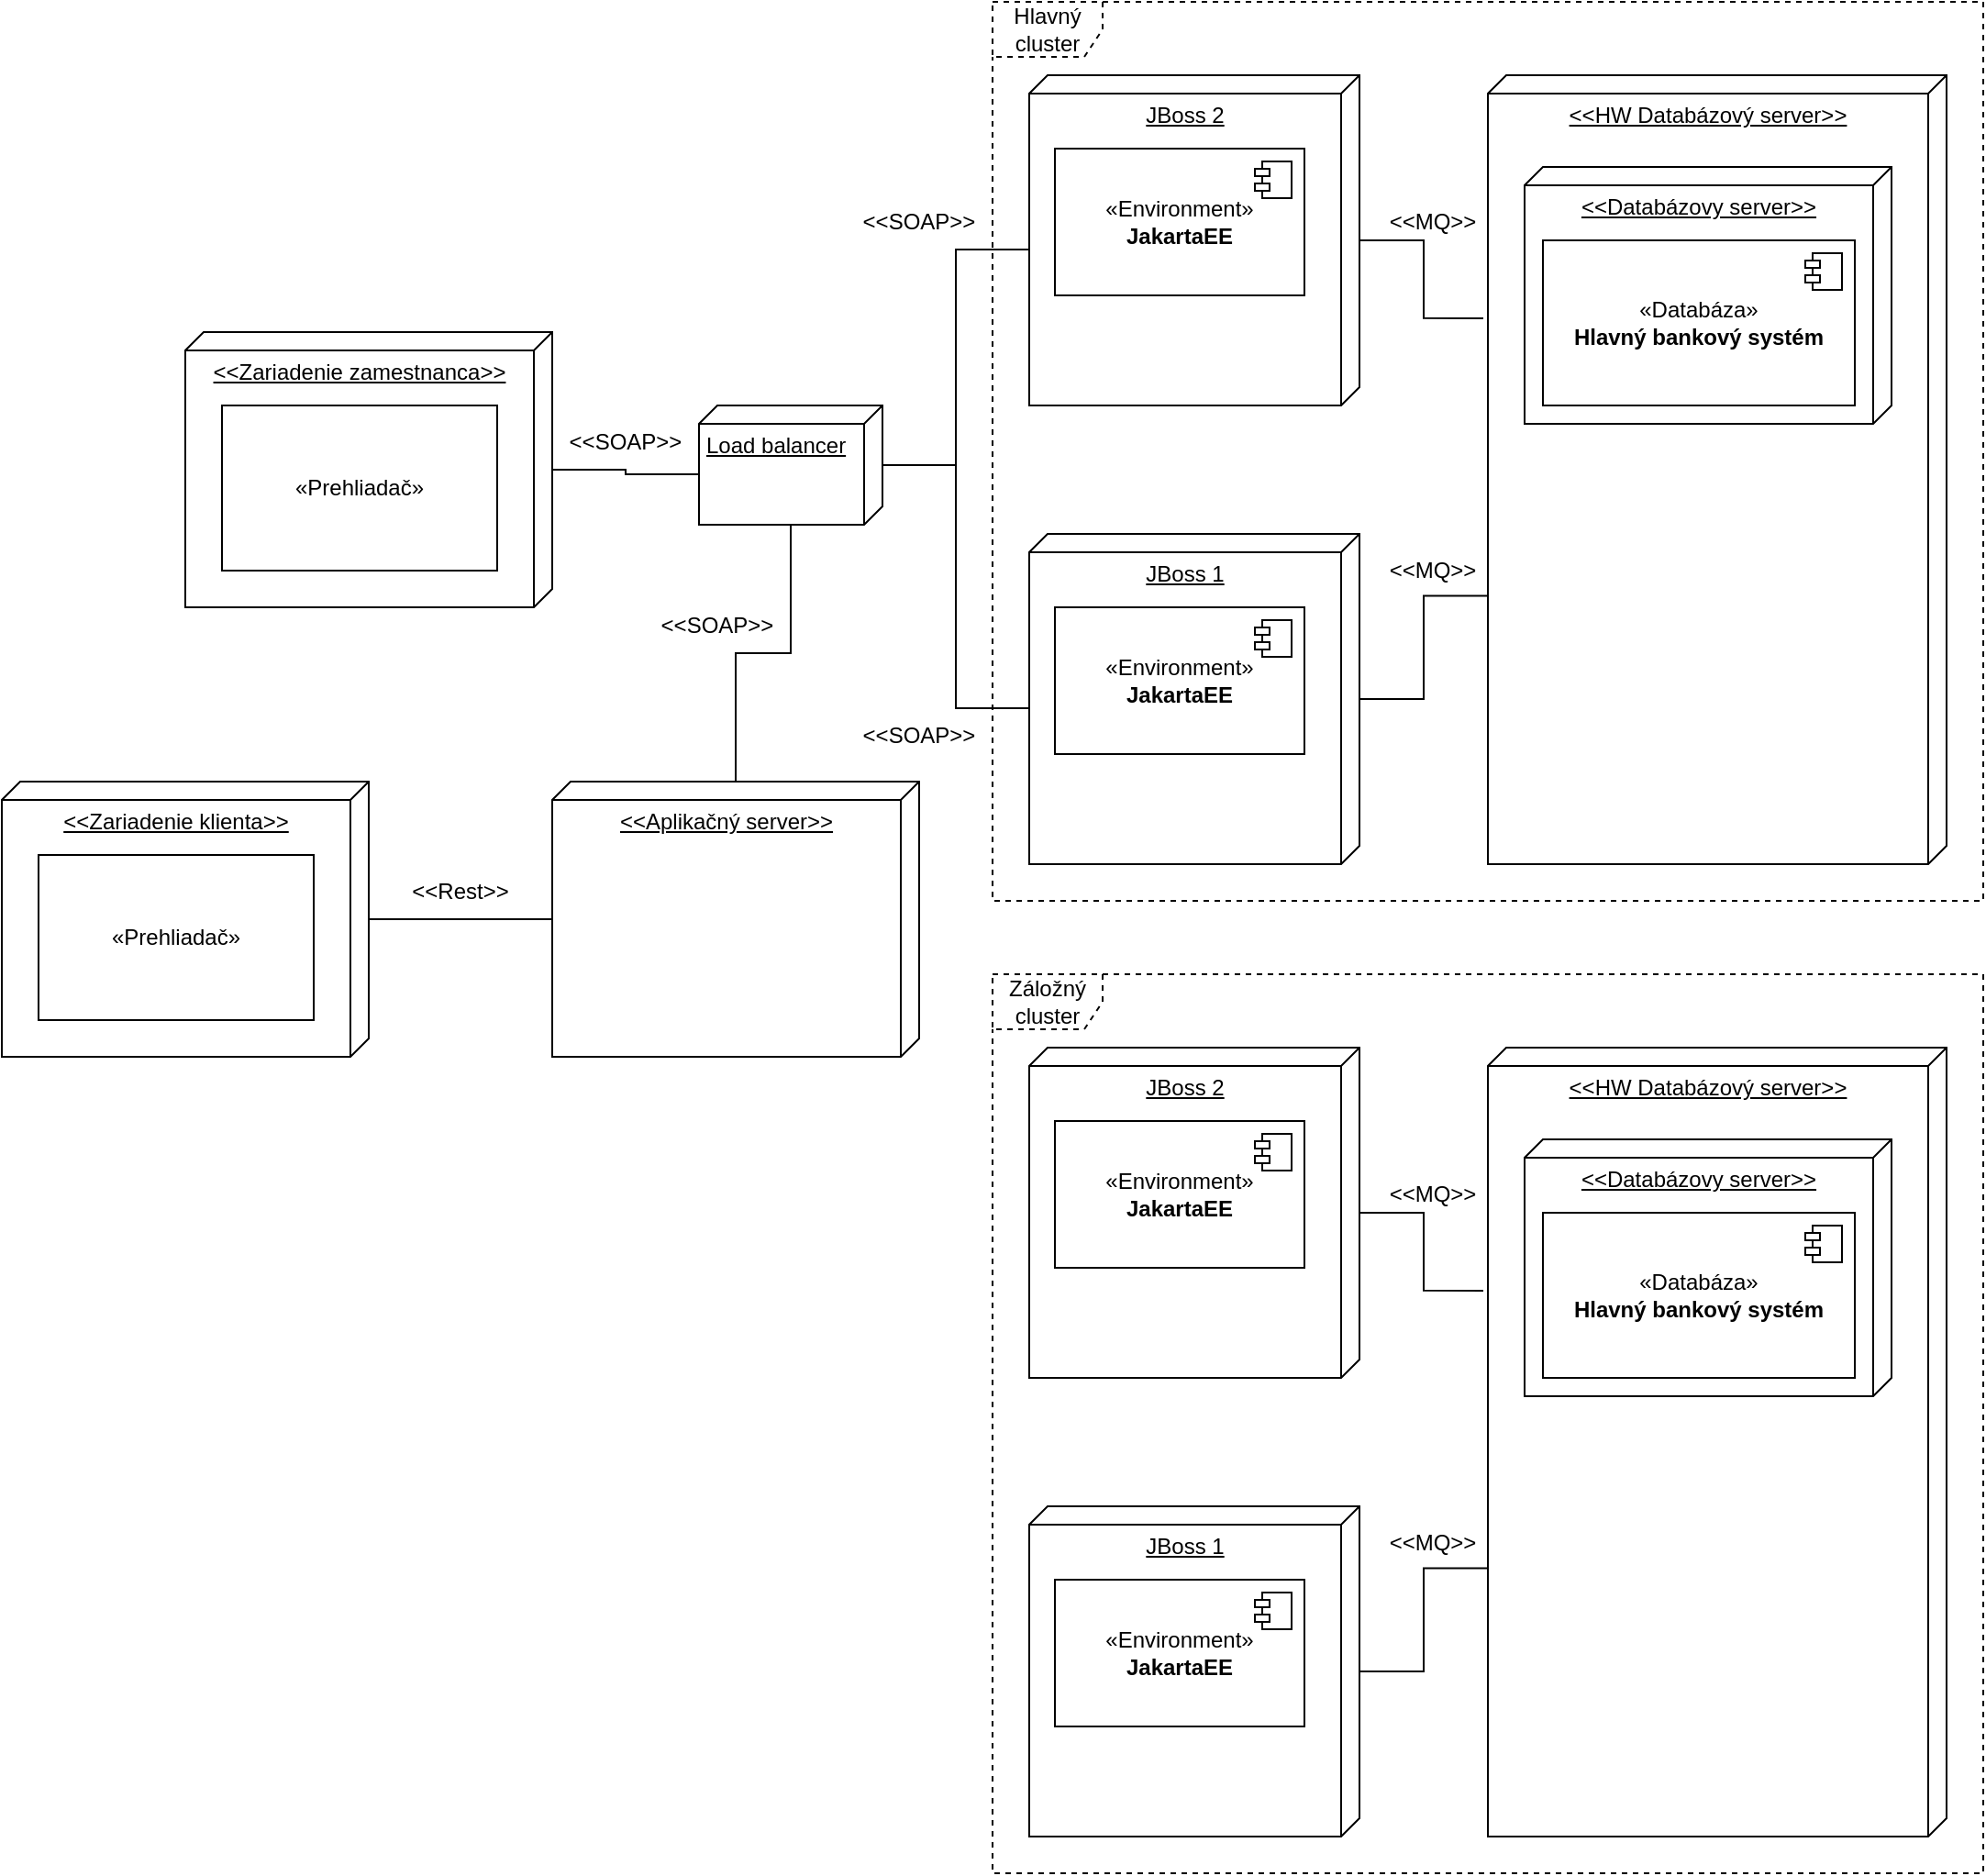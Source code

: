 <mxfile version="28.2.5">
  <diagram name="Page-1" id="uiE4c2LsK8ZdXOrGPtIN">
    <mxGraphModel dx="1895" dy="1036" grid="1" gridSize="10" guides="1" tooltips="1" connect="1" arrows="1" fold="1" page="1" pageScale="1" pageWidth="827" pageHeight="1169" background="none" math="0" shadow="0">
      <root>
        <mxCell id="0" />
        <mxCell id="1" parent="0" />
        <mxCell id="RWcylNodCYkMwrku70u5-18" style="edgeStyle=orthogonalEdgeStyle;rounded=0;orthogonalLoop=1;jettySize=auto;html=1;endArrow=none;endFill=0;entryX=0.66;entryY=0.991;entryDx=0;entryDy=0;entryPerimeter=0;" parent="1" source="RWcylNodCYkMwrku70u5-1" target="RWcylNodCYkMwrku70u5-3" edge="1">
          <mxGeometry relative="1" as="geometry" />
        </mxCell>
        <mxCell id="RWcylNodCYkMwrku70u5-1" value="JBoss 1" style="verticalAlign=top;align=center;spacingTop=8;spacingLeft=2;spacingRight=12;shape=cube;size=10;direction=south;fontStyle=4;html=1;whiteSpace=wrap;" parent="1" vertex="1">
          <mxGeometry x="840" y="310" width="180" height="180" as="geometry" />
        </mxCell>
        <mxCell id="RWcylNodCYkMwrku70u5-2" value="JBoss 2" style="verticalAlign=top;align=center;spacingTop=8;spacingLeft=2;spacingRight=12;shape=cube;size=10;direction=south;fontStyle=4;html=1;whiteSpace=wrap;" parent="1" vertex="1">
          <mxGeometry x="840" y="60" width="180" height="180" as="geometry" />
        </mxCell>
        <mxCell id="RWcylNodCYkMwrku70u5-3" value="&amp;lt;&amp;lt;HW Databázový server&amp;gt;&amp;gt;" style="verticalAlign=top;align=center;spacingTop=8;spacingLeft=2;spacingRight=12;shape=cube;size=10;direction=south;fontStyle=4;html=1;whiteSpace=wrap;" parent="1" vertex="1">
          <mxGeometry x="1090" y="60" width="250" height="430" as="geometry" />
        </mxCell>
        <mxCell id="RWcylNodCYkMwrku70u5-5" value="&amp;lt;&amp;lt;Databázovy server&amp;gt;&amp;gt;" style="verticalAlign=top;align=center;spacingTop=8;spacingLeft=2;spacingRight=12;shape=cube;size=10;direction=south;fontStyle=4;html=1;whiteSpace=wrap;" parent="1" vertex="1">
          <mxGeometry x="1110" y="110" width="200" height="140" as="geometry" />
        </mxCell>
        <mxCell id="RWcylNodCYkMwrku70u5-8" value="«Databáza»&lt;br&gt;&lt;b&gt;Hlavný bankový systém&lt;/b&gt;" style="html=1;dropTarget=0;whiteSpace=wrap;" parent="1" vertex="1">
          <mxGeometry x="1120" y="150" width="170" height="90" as="geometry" />
        </mxCell>
        <mxCell id="RWcylNodCYkMwrku70u5-9" value="" style="shape=module;jettyWidth=8;jettyHeight=4;" parent="RWcylNodCYkMwrku70u5-8" vertex="1">
          <mxGeometry x="1" width="20" height="20" relative="1" as="geometry">
            <mxPoint x="-27" y="7" as="offset" />
          </mxGeometry>
        </mxCell>
        <mxCell id="v1jmXOaI3oIM4jCo9ueC-17" style="edgeStyle=orthogonalEdgeStyle;rounded=0;orthogonalLoop=1;jettySize=auto;html=1;endArrow=none;endFill=0;" parent="1" source="RWcylNodCYkMwrku70u5-11" target="v1jmXOaI3oIM4jCo9ueC-10" edge="1">
          <mxGeometry relative="1" as="geometry" />
        </mxCell>
        <mxCell id="RWcylNodCYkMwrku70u5-11" value="&amp;lt;&amp;lt;Zariadenie klienta&amp;gt;&amp;gt;" style="verticalAlign=top;align=center;spacingTop=8;spacingLeft=2;spacingRight=12;shape=cube;size=10;direction=south;fontStyle=4;html=1;whiteSpace=wrap;" parent="1" vertex="1">
          <mxGeometry x="280" y="445" width="200" height="150" as="geometry" />
        </mxCell>
        <mxCell id="RWcylNodCYkMwrku70u5-12" value="«Prehliadač»" style="html=1;dropTarget=0;whiteSpace=wrap;" parent="1" vertex="1">
          <mxGeometry x="300" y="485" width="150" height="90" as="geometry" />
        </mxCell>
        <mxCell id="RWcylNodCYkMwrku70u5-14" value="&amp;lt;&amp;lt;Zariadenie zamestnanca&amp;gt;&amp;gt;" style="verticalAlign=top;align=center;spacingTop=8;spacingLeft=2;spacingRight=12;shape=cube;size=10;direction=south;fontStyle=4;html=1;whiteSpace=wrap;" parent="1" vertex="1">
          <mxGeometry x="380" y="200" width="200" height="150" as="geometry" />
        </mxCell>
        <mxCell id="RWcylNodCYkMwrku70u5-15" value="«Prehliadač»" style="html=1;dropTarget=0;whiteSpace=wrap;" parent="1" vertex="1">
          <mxGeometry x="400" y="240" width="150" height="90" as="geometry" />
        </mxCell>
        <mxCell id="RWcylNodCYkMwrku70u5-19" style="edgeStyle=orthogonalEdgeStyle;rounded=0;orthogonalLoop=1;jettySize=auto;html=1;entryX=0.308;entryY=1.01;entryDx=0;entryDy=0;entryPerimeter=0;endArrow=none;endFill=0;" parent="1" source="RWcylNodCYkMwrku70u5-2" target="RWcylNodCYkMwrku70u5-3" edge="1">
          <mxGeometry relative="1" as="geometry" />
        </mxCell>
        <mxCell id="RWcylNodCYkMwrku70u5-20" value="&amp;lt;&amp;lt;MQ&amp;gt;&amp;gt;" style="text;html=1;strokeColor=none;fillColor=none;align=center;verticalAlign=middle;whiteSpace=wrap;overflow=hidden;" parent="1" vertex="1">
          <mxGeometry x="1020" y="130" width="80" height="20" as="geometry" />
        </mxCell>
        <mxCell id="RWcylNodCYkMwrku70u5-21" value="&amp;lt;&amp;lt;MQ&amp;gt;&amp;gt;" style="text;html=1;strokeColor=none;fillColor=none;align=center;verticalAlign=middle;whiteSpace=wrap;overflow=hidden;" parent="1" vertex="1">
          <mxGeometry x="1020" y="320" width="80" height="20" as="geometry" />
        </mxCell>
        <mxCell id="v1jmXOaI3oIM4jCo9ueC-5" value="«Environment»&lt;br&gt;&lt;b&gt;JakartaEE&lt;/b&gt;" style="html=1;dropTarget=0;whiteSpace=wrap;" parent="1" vertex="1">
          <mxGeometry x="854" y="100" width="136" height="80" as="geometry" />
        </mxCell>
        <mxCell id="v1jmXOaI3oIM4jCo9ueC-6" value="" style="shape=module;jettyWidth=8;jettyHeight=4;" parent="v1jmXOaI3oIM4jCo9ueC-5" vertex="1">
          <mxGeometry x="1" width="20" height="20" relative="1" as="geometry">
            <mxPoint x="-27" y="7" as="offset" />
          </mxGeometry>
        </mxCell>
        <mxCell id="v1jmXOaI3oIM4jCo9ueC-7" value="«Environment»&lt;br&gt;&lt;b&gt;JakartaEE&lt;/b&gt;" style="html=1;dropTarget=0;whiteSpace=wrap;" parent="1" vertex="1">
          <mxGeometry x="854" y="350" width="136" height="80" as="geometry" />
        </mxCell>
        <mxCell id="v1jmXOaI3oIM4jCo9ueC-8" value="" style="shape=module;jettyWidth=8;jettyHeight=4;" parent="v1jmXOaI3oIM4jCo9ueC-7" vertex="1">
          <mxGeometry x="1" width="20" height="20" relative="1" as="geometry">
            <mxPoint x="-27" y="7" as="offset" />
          </mxGeometry>
        </mxCell>
        <mxCell id="v1jmXOaI3oIM4jCo9ueC-21" style="edgeStyle=orthogonalEdgeStyle;rounded=0;orthogonalLoop=1;jettySize=auto;html=1;endArrow=none;endFill=0;" parent="1" source="v1jmXOaI3oIM4jCo9ueC-10" target="v1jmXOaI3oIM4jCo9ueC-12" edge="1">
          <mxGeometry relative="1" as="geometry" />
        </mxCell>
        <mxCell id="v1jmXOaI3oIM4jCo9ueC-10" value="&amp;lt;&amp;lt;Aplikačný server&amp;gt;&amp;gt;" style="verticalAlign=top;align=center;spacingTop=8;spacingLeft=2;spacingRight=12;shape=cube;size=10;direction=south;fontStyle=4;html=1;whiteSpace=wrap;" parent="1" vertex="1">
          <mxGeometry x="580" y="445" width="200" height="150" as="geometry" />
        </mxCell>
        <mxCell id="v1jmXOaI3oIM4jCo9ueC-12" value="Load balancer" style="verticalAlign=top;align=left;spacingTop=8;spacingLeft=2;spacingRight=12;shape=cube;size=10;direction=south;fontStyle=4;html=1;whiteSpace=wrap;" parent="1" vertex="1">
          <mxGeometry x="660" y="240" width="100" height="65" as="geometry" />
        </mxCell>
        <mxCell id="v1jmXOaI3oIM4jCo9ueC-13" style="edgeStyle=orthogonalEdgeStyle;rounded=0;orthogonalLoop=1;jettySize=auto;html=1;entryX=0;entryY=0;entryDx=95;entryDy=180;entryPerimeter=0;endArrow=none;endFill=0;" parent="1" source="v1jmXOaI3oIM4jCo9ueC-12" target="RWcylNodCYkMwrku70u5-2" edge="1">
          <mxGeometry relative="1" as="geometry" />
        </mxCell>
        <mxCell id="v1jmXOaI3oIM4jCo9ueC-14" style="edgeStyle=orthogonalEdgeStyle;rounded=0;orthogonalLoop=1;jettySize=auto;html=1;entryX=0;entryY=0;entryDx=95;entryDy=180;entryPerimeter=0;endArrow=none;endFill=0;" parent="1" source="v1jmXOaI3oIM4jCo9ueC-12" target="RWcylNodCYkMwrku70u5-1" edge="1">
          <mxGeometry relative="1" as="geometry" />
        </mxCell>
        <mxCell id="v1jmXOaI3oIM4jCo9ueC-15" style="edgeStyle=orthogonalEdgeStyle;rounded=0;orthogonalLoop=1;jettySize=auto;html=1;entryX=0;entryY=0;entryDx=37.5;entryDy=100;entryPerimeter=0;endArrow=none;endFill=0;" parent="1" source="RWcylNodCYkMwrku70u5-14" target="v1jmXOaI3oIM4jCo9ueC-12" edge="1">
          <mxGeometry relative="1" as="geometry" />
        </mxCell>
        <mxCell id="v1jmXOaI3oIM4jCo9ueC-16" value="&amp;lt;&amp;lt;SOAP&amp;gt;&amp;gt;" style="text;html=1;strokeColor=none;fillColor=none;align=center;verticalAlign=middle;whiteSpace=wrap;overflow=hidden;" parent="1" vertex="1">
          <mxGeometry x="580" y="250" width="80" height="20" as="geometry" />
        </mxCell>
        <mxCell id="v1jmXOaI3oIM4jCo9ueC-18" value="&amp;lt;&amp;lt;Rest&amp;gt;&amp;gt;" style="text;html=1;strokeColor=none;fillColor=none;align=center;verticalAlign=middle;whiteSpace=wrap;overflow=hidden;" parent="1" vertex="1">
          <mxGeometry x="490" y="495" width="80" height="20" as="geometry" />
        </mxCell>
        <mxCell id="v1jmXOaI3oIM4jCo9ueC-22" value="&amp;lt;&amp;lt;SOAP&amp;gt;&amp;gt;" style="text;html=1;strokeColor=none;fillColor=none;align=center;verticalAlign=middle;whiteSpace=wrap;overflow=hidden;" parent="1" vertex="1">
          <mxGeometry x="630" y="350" width="80" height="20" as="geometry" />
        </mxCell>
        <mxCell id="v1jmXOaI3oIM4jCo9ueC-23" value="&amp;lt;&amp;lt;SOAP&amp;gt;&amp;gt;" style="text;html=1;strokeColor=none;fillColor=none;align=center;verticalAlign=middle;whiteSpace=wrap;overflow=hidden;" parent="1" vertex="1">
          <mxGeometry x="740" y="410" width="80" height="20" as="geometry" />
        </mxCell>
        <mxCell id="v1jmXOaI3oIM4jCo9ueC-24" value="&amp;lt;&amp;lt;SOAP&amp;gt;&amp;gt;" style="text;html=1;strokeColor=none;fillColor=none;align=center;verticalAlign=middle;whiteSpace=wrap;overflow=hidden;" parent="1" vertex="1">
          <mxGeometry x="740" y="130" width="80" height="20" as="geometry" />
        </mxCell>
        <mxCell id="v1jmXOaI3oIM4jCo9ueC-26" value="Hlavný cluster" style="shape=umlFrame;whiteSpace=wrap;html=1;pointerEvents=0;dashed=1;" parent="1" vertex="1">
          <mxGeometry x="820" y="20" width="540" height="490" as="geometry" />
        </mxCell>
        <mxCell id="v1jmXOaI3oIM4jCo9ueC-27" style="edgeStyle=orthogonalEdgeStyle;rounded=0;orthogonalLoop=1;jettySize=auto;html=1;endArrow=none;endFill=0;entryX=0.66;entryY=0.991;entryDx=0;entryDy=0;entryPerimeter=0;" parent="1" source="v1jmXOaI3oIM4jCo9ueC-28" target="v1jmXOaI3oIM4jCo9ueC-30" edge="1">
          <mxGeometry relative="1" as="geometry" />
        </mxCell>
        <mxCell id="v1jmXOaI3oIM4jCo9ueC-28" value="JBoss 1" style="verticalAlign=top;align=center;spacingTop=8;spacingLeft=2;spacingRight=12;shape=cube;size=10;direction=south;fontStyle=4;html=1;whiteSpace=wrap;" parent="1" vertex="1">
          <mxGeometry x="840" y="840" width="180" height="180" as="geometry" />
        </mxCell>
        <mxCell id="v1jmXOaI3oIM4jCo9ueC-29" value="JBoss 2" style="verticalAlign=top;align=center;spacingTop=8;spacingLeft=2;spacingRight=12;shape=cube;size=10;direction=south;fontStyle=4;html=1;whiteSpace=wrap;" parent="1" vertex="1">
          <mxGeometry x="840" y="590" width="180" height="180" as="geometry" />
        </mxCell>
        <mxCell id="v1jmXOaI3oIM4jCo9ueC-30" value="&amp;lt;&amp;lt;HW Databázový server&amp;gt;&amp;gt;" style="verticalAlign=top;align=center;spacingTop=8;spacingLeft=2;spacingRight=12;shape=cube;size=10;direction=south;fontStyle=4;html=1;whiteSpace=wrap;" parent="1" vertex="1">
          <mxGeometry x="1090" y="590" width="250" height="430" as="geometry" />
        </mxCell>
        <mxCell id="v1jmXOaI3oIM4jCo9ueC-31" value="&amp;lt;&amp;lt;Databázovy server&amp;gt;&amp;gt;" style="verticalAlign=top;align=center;spacingTop=8;spacingLeft=2;spacingRight=12;shape=cube;size=10;direction=south;fontStyle=4;html=1;whiteSpace=wrap;" parent="1" vertex="1">
          <mxGeometry x="1110" y="640" width="200" height="140" as="geometry" />
        </mxCell>
        <mxCell id="v1jmXOaI3oIM4jCo9ueC-32" value="«Databáza»&lt;br&gt;&lt;b&gt;Hlavný bankový systém&lt;/b&gt;" style="html=1;dropTarget=0;whiteSpace=wrap;" parent="1" vertex="1">
          <mxGeometry x="1120" y="680" width="170" height="90" as="geometry" />
        </mxCell>
        <mxCell id="v1jmXOaI3oIM4jCo9ueC-33" value="" style="shape=module;jettyWidth=8;jettyHeight=4;" parent="v1jmXOaI3oIM4jCo9ueC-32" vertex="1">
          <mxGeometry x="1" width="20" height="20" relative="1" as="geometry">
            <mxPoint x="-27" y="7" as="offset" />
          </mxGeometry>
        </mxCell>
        <mxCell id="v1jmXOaI3oIM4jCo9ueC-34" style="edgeStyle=orthogonalEdgeStyle;rounded=0;orthogonalLoop=1;jettySize=auto;html=1;entryX=0.308;entryY=1.01;entryDx=0;entryDy=0;entryPerimeter=0;endArrow=none;endFill=0;" parent="1" source="v1jmXOaI3oIM4jCo9ueC-29" target="v1jmXOaI3oIM4jCo9ueC-30" edge="1">
          <mxGeometry relative="1" as="geometry" />
        </mxCell>
        <mxCell id="v1jmXOaI3oIM4jCo9ueC-35" value="&amp;lt;&amp;lt;MQ&amp;gt;&amp;gt;" style="text;html=1;strokeColor=none;fillColor=none;align=center;verticalAlign=middle;whiteSpace=wrap;overflow=hidden;" parent="1" vertex="1">
          <mxGeometry x="1020" y="660" width="80" height="20" as="geometry" />
        </mxCell>
        <mxCell id="v1jmXOaI3oIM4jCo9ueC-36" value="&amp;lt;&amp;lt;MQ&amp;gt;&amp;gt;" style="text;html=1;strokeColor=none;fillColor=none;align=center;verticalAlign=middle;whiteSpace=wrap;overflow=hidden;" parent="1" vertex="1">
          <mxGeometry x="1020" y="850" width="80" height="20" as="geometry" />
        </mxCell>
        <mxCell id="v1jmXOaI3oIM4jCo9ueC-37" value="«Environment»&lt;br&gt;&lt;b&gt;JakartaEE&lt;/b&gt;" style="html=1;dropTarget=0;whiteSpace=wrap;" parent="1" vertex="1">
          <mxGeometry x="854" y="630" width="136" height="80" as="geometry" />
        </mxCell>
        <mxCell id="v1jmXOaI3oIM4jCo9ueC-38" value="" style="shape=module;jettyWidth=8;jettyHeight=4;" parent="v1jmXOaI3oIM4jCo9ueC-37" vertex="1">
          <mxGeometry x="1" width="20" height="20" relative="1" as="geometry">
            <mxPoint x="-27" y="7" as="offset" />
          </mxGeometry>
        </mxCell>
        <mxCell id="v1jmXOaI3oIM4jCo9ueC-39" value="«Environment»&lt;br&gt;&lt;b&gt;JakartaEE&lt;/b&gt;" style="html=1;dropTarget=0;whiteSpace=wrap;" parent="1" vertex="1">
          <mxGeometry x="854" y="880" width="136" height="80" as="geometry" />
        </mxCell>
        <mxCell id="v1jmXOaI3oIM4jCo9ueC-40" value="" style="shape=module;jettyWidth=8;jettyHeight=4;" parent="v1jmXOaI3oIM4jCo9ueC-39" vertex="1">
          <mxGeometry x="1" width="20" height="20" relative="1" as="geometry">
            <mxPoint x="-27" y="7" as="offset" />
          </mxGeometry>
        </mxCell>
        <mxCell id="v1jmXOaI3oIM4jCo9ueC-41" value="Záložný cluster" style="shape=umlFrame;whiteSpace=wrap;html=1;pointerEvents=0;dashed=1;gradientColor=none;" parent="1" vertex="1">
          <mxGeometry x="820" y="550" width="540" height="490" as="geometry" />
        </mxCell>
      </root>
    </mxGraphModel>
  </diagram>
</mxfile>
